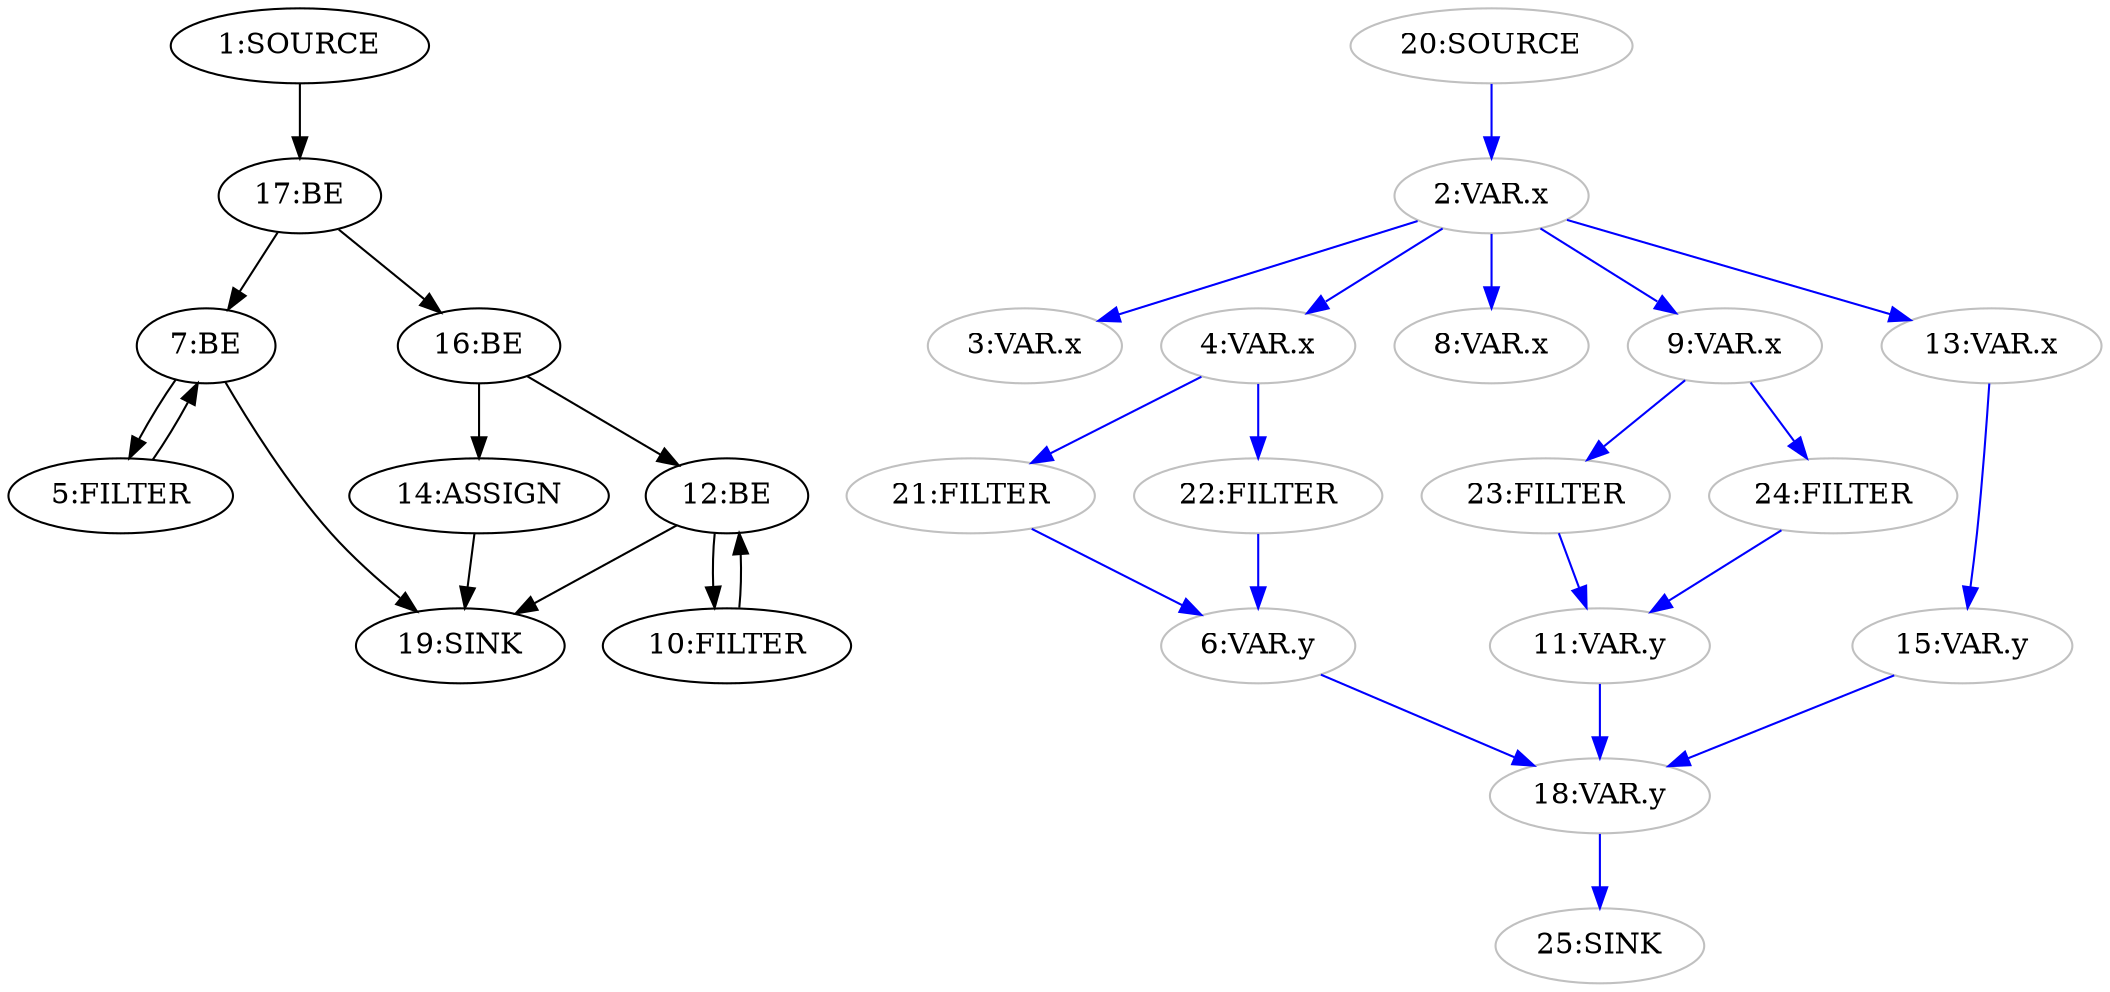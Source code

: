 digraph {
  n14 [label="14:ASSIGN"];
  n7 [label="7:BE"];
  n12 [label="12:BE"];
  n17 [label="17:BE"];
  n16 [label="16:BE"];
  n5 [label="5:FILTER"];
  n10 [label="10:FILTER"];
  n1 [label="1:SOURCE"];
  n19 [label="19:SINK"];
  n2 [label="2:VAR.x" color="grey"];
  n3 [label="3:VAR.x" color="grey"];
  n4 [label="4:VAR.x" color="grey"];
  n6 [label="6:VAR.y" color="grey"];
  n8 [label="8:VAR.x" color="grey"];
  n9 [label="9:VAR.x" color="grey"];
  n11 [label="11:VAR.y" color="grey"];
  n13 [label="13:VAR.x" color="grey"];
  n15 [label="15:VAR.y" color="grey"];
  n18 [label="18:VAR.y" color="grey"];
  n20 [label="20:SOURCE" color="grey"];
  n21 [label="21:FILTER" color="grey"];
  n22 [label="22:FILTER" color="grey"];
  n23 [label="23:FILTER" color="grey"];
  n24 [label="24:FILTER" color="grey"];
  n25 [label="25:SINK" color="grey"];
  n1 -> n17 [color="black"];
  n5 -> n7 [color="black"];
  n7 -> n5 [color="black"];
  n7 -> n19 [color="black"];
  n10 -> n12 [color="black"];
  n12 -> n10 [color="black"];
  n12 -> n19 [color="black"];
  n14 -> n19 [color="black"];
  n16 -> n12 [color="black"];
  n16 -> n14 [color="black"];
  n17 -> n7 [color="black"];
  n17 -> n16 [color="black"];
  n2 -> n3 [color="blue"];
  n2 -> n4 [color="blue"];
  n2 -> n8 [color="blue"];
  n2 -> n9 [color="blue"];
  n2 -> n13 [color="blue"];
  n4 -> n21 [color="blue"];
  n4 -> n22 [color="blue"];
  n6 -> n18 [color="blue"];
  n9 -> n23 [color="blue"];
  n9 -> n24 [color="blue"];
  n11 -> n18 [color="blue"];
  n13 -> n15 [color="blue"];
  n15 -> n18 [color="blue"];
  n18 -> n25 [color="blue"];
  n20 -> n2 [color="blue"];
  n21 -> n6 [color="blue"];
  n22 -> n6 [color="blue"];
  n23 -> n11 [color="blue"];
  n24 -> n11 [color="blue"];
}
